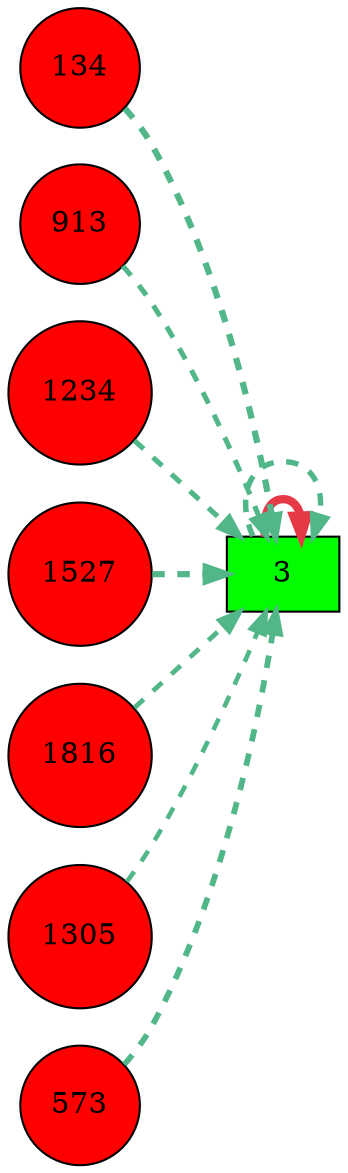 digraph G{
rankdir=LR;
3 [style=filled, shape=box, fillcolor="#01fd00", label="3"];
134 [style=filled, shape=circle, fillcolor="#fe0000", label="134"];
913 [style=filled, shape=circle, fillcolor="#fe0000", label="913"];
1234 [style=filled, shape=circle, fillcolor="#fe0000", label="1234"];
1527 [style=filled, shape=circle, fillcolor="#fe0000", label="1527"];
1816 [style=filled, shape=circle, fillcolor="#fe0000", label="1816"];
1305 [style=filled, shape=circle, fillcolor="#fe0000", label="1305"];
573 [style=filled, shape=circle, fillcolor="#fe0000", label="573"];
3 -> 3 [color="#e63946",penwidth=4.00];
134 -> 3 [color="#52b788",style=dashed,penwidth=3.00];
1527 -> 3 [color="#52b788",style=dashed,penwidth=2.97];
573 -> 3 [color="#52b788",style=dashed,penwidth=2.78];
3 -> 3 [color="#52b788",style=dashed,penwidth=2.62];
1234 -> 3 [color="#52b788",style=dashed,penwidth=2.47];
913 -> 3 [color="#52b788",style=dashed,penwidth=2.45];
1816 -> 3 [color="#52b788",style=dashed,penwidth=2.32];
1305 -> 3 [color="#52b788",style=dashed,penwidth=2.22];
}
